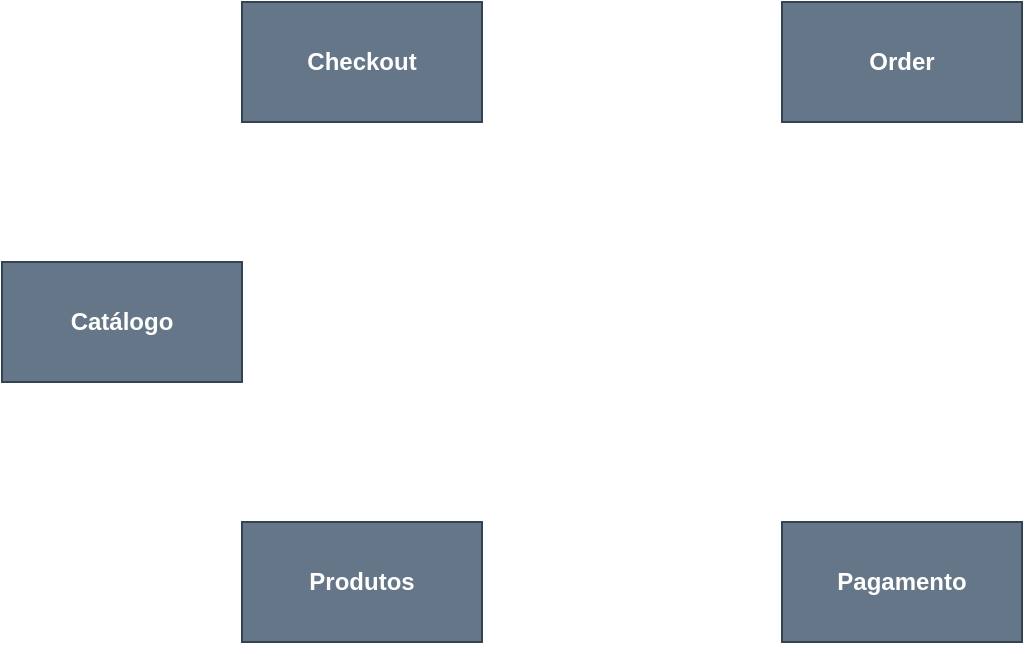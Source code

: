<mxfile version="14.9.6" type="device"><diagram id="vw_GdqaGnEPBj66YKaWU" name="Página-1"><mxGraphModel dx="596" dy="384" grid="1" gridSize="10" guides="1" tooltips="1" connect="1" arrows="1" fold="1" page="1" pageScale="1" pageWidth="827" pageHeight="1169" math="0" shadow="0"><root><mxCell id="0"/><mxCell id="1" parent="0"/><mxCell id="hauICTNl5yOfrGo2RnzL-1" value="&lt;b&gt;Catálogo&lt;/b&gt;" style="rounded=0;whiteSpace=wrap;html=1;fillColor=#647687;strokeColor=#314354;fontColor=#ffffff;" vertex="1" parent="1"><mxGeometry y="160" width="120" height="60" as="geometry"/></mxCell><mxCell id="hauICTNl5yOfrGo2RnzL-2" value="&lt;b&gt;Checkout&lt;/b&gt;" style="rounded=0;whiteSpace=wrap;html=1;fillColor=#647687;strokeColor=#314354;fontColor=#ffffff;" vertex="1" parent="1"><mxGeometry x="120" y="30" width="120" height="60" as="geometry"/></mxCell><mxCell id="hauICTNl5yOfrGo2RnzL-3" value="&lt;b&gt;Produtos&lt;/b&gt;" style="rounded=0;whiteSpace=wrap;html=1;fillColor=#647687;strokeColor=#314354;fontColor=#ffffff;" vertex="1" parent="1"><mxGeometry x="120" y="290" width="120" height="60" as="geometry"/></mxCell><mxCell id="hauICTNl5yOfrGo2RnzL-6" value="&lt;b&gt;Order&lt;/b&gt;" style="rounded=0;whiteSpace=wrap;html=1;fillColor=#647687;strokeColor=#314354;fontColor=#ffffff;" vertex="1" parent="1"><mxGeometry x="390" y="30" width="120" height="60" as="geometry"/></mxCell><mxCell id="hauICTNl5yOfrGo2RnzL-7" value="&lt;b&gt;Pagamento&lt;/b&gt;" style="rounded=0;whiteSpace=wrap;html=1;fillColor=#647687;strokeColor=#314354;fontColor=#ffffff;" vertex="1" parent="1"><mxGeometry x="390" y="290" width="120" height="60" as="geometry"/></mxCell></root></mxGraphModel></diagram></mxfile>